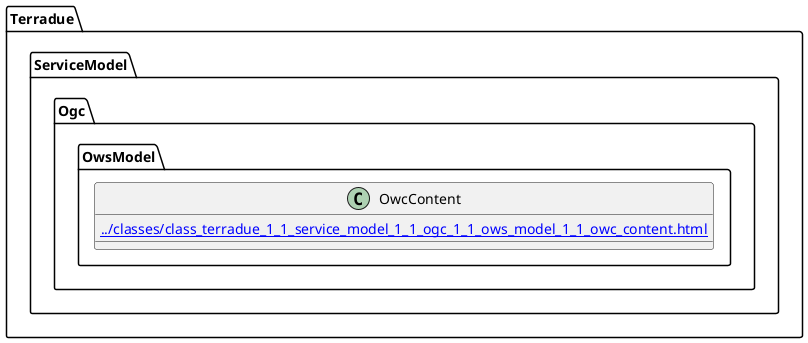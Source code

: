 @startuml
set namespaceSeparator ::
class Terradue::ServiceModel::Ogc::OwsModel::OwcContent {
[[../classes/class_terradue_1_1_service_model_1_1_ogc_1_1_ows_model_1_1_owc_content.html]]
}
@enduml
